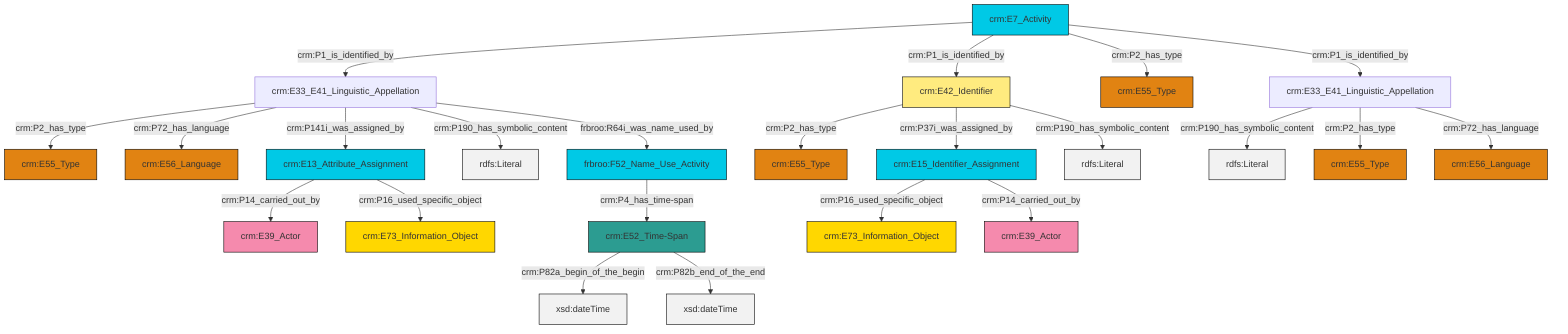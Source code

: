 graph TD
classDef Literal fill:#f2f2f2,stroke:#000000;
classDef CRM_Entity fill:#FFFFFF,stroke:#000000;
classDef Temporal_Entity fill:#00C9E6, stroke:#000000;
classDef Type fill:#E18312, stroke:#000000;
classDef Time-Span fill:#2C9C91, stroke:#000000;
classDef Appellation fill:#FFEB7F, stroke:#000000;
classDef Place fill:#008836, stroke:#000000;
classDef Persistent_Item fill:#B266B2, stroke:#000000;
classDef Conceptual_Object fill:#FFD700, stroke:#000000;
classDef Physical_Thing fill:#D2B48C, stroke:#000000;
classDef Actor fill:#f58aad, stroke:#000000;
classDef PC_Classes fill:#4ce600, stroke:#000000;
classDef Multi fill:#cccccc,stroke:#000000;

2["crm:E33_E41_Linguistic_Appellation"]:::Default -->|crm:P190_has_symbolic_content| 3[rdfs:Literal]:::Literal
4["crm:E33_E41_Linguistic_Appellation"]:::Default -->|crm:P2_has_type| 5["crm:E55_Type"]:::Type
6["frbroo:F52_Name_Use_Activity"]:::Temporal_Entity -->|crm:P4_has_time-span| 0["crm:E52_Time-Span"]:::Time-Span
2["crm:E33_E41_Linguistic_Appellation"]:::Default -->|crm:P2_has_type| 7["crm:E55_Type"]:::Type
8["crm:E42_Identifier"]:::Appellation -->|crm:P2_has_type| 9["crm:E55_Type"]:::Type
2["crm:E33_E41_Linguistic_Appellation"]:::Default -->|crm:P72_has_language| 17["crm:E56_Language"]:::Type
18["crm:E13_Attribute_Assignment"]:::Temporal_Entity -->|crm:P14_carried_out_by| 19["crm:E39_Actor"]:::Actor
8["crm:E42_Identifier"]:::Appellation -->|crm:P37i_was_assigned_by| 20["crm:E15_Identifier_Assignment"]:::Temporal_Entity
11["crm:E7_Activity"]:::Temporal_Entity -->|crm:P1_is_identified_by| 4["crm:E33_E41_Linguistic_Appellation"]:::Default
4["crm:E33_E41_Linguistic_Appellation"]:::Default -->|crm:P72_has_language| 22["crm:E56_Language"]:::Type
0["crm:E52_Time-Span"]:::Time-Span -->|crm:P82a_begin_of_the_begin| 30[xsd:dateTime]:::Literal
4["crm:E33_E41_Linguistic_Appellation"]:::Default -->|crm:P141i_was_assigned_by| 18["crm:E13_Attribute_Assignment"]:::Temporal_Entity
11["crm:E7_Activity"]:::Temporal_Entity -->|crm:P1_is_identified_by| 8["crm:E42_Identifier"]:::Appellation
11["crm:E7_Activity"]:::Temporal_Entity -->|crm:P2_has_type| 25["crm:E55_Type"]:::Type
0["crm:E52_Time-Span"]:::Time-Span -->|crm:P82b_end_of_the_end| 33[xsd:dateTime]:::Literal
20["crm:E15_Identifier_Assignment"]:::Temporal_Entity -->|crm:P16_used_specific_object| 34["crm:E73_Information_Object"]:::Conceptual_Object
4["crm:E33_E41_Linguistic_Appellation"]:::Default -->|crm:P190_has_symbolic_content| 35[rdfs:Literal]:::Literal
8["crm:E42_Identifier"]:::Appellation -->|crm:P190_has_symbolic_content| 36[rdfs:Literal]:::Literal
11["crm:E7_Activity"]:::Temporal_Entity -->|crm:P1_is_identified_by| 2["crm:E33_E41_Linguistic_Appellation"]:::Default
18["crm:E13_Attribute_Assignment"]:::Temporal_Entity -->|crm:P16_used_specific_object| 31["crm:E73_Information_Object"]:::Conceptual_Object
4["crm:E33_E41_Linguistic_Appellation"]:::Default -->|frbroo:R64i_was_name_used_by| 6["frbroo:F52_Name_Use_Activity"]:::Temporal_Entity
20["crm:E15_Identifier_Assignment"]:::Temporal_Entity -->|crm:P14_carried_out_by| 14["crm:E39_Actor"]:::Actor
